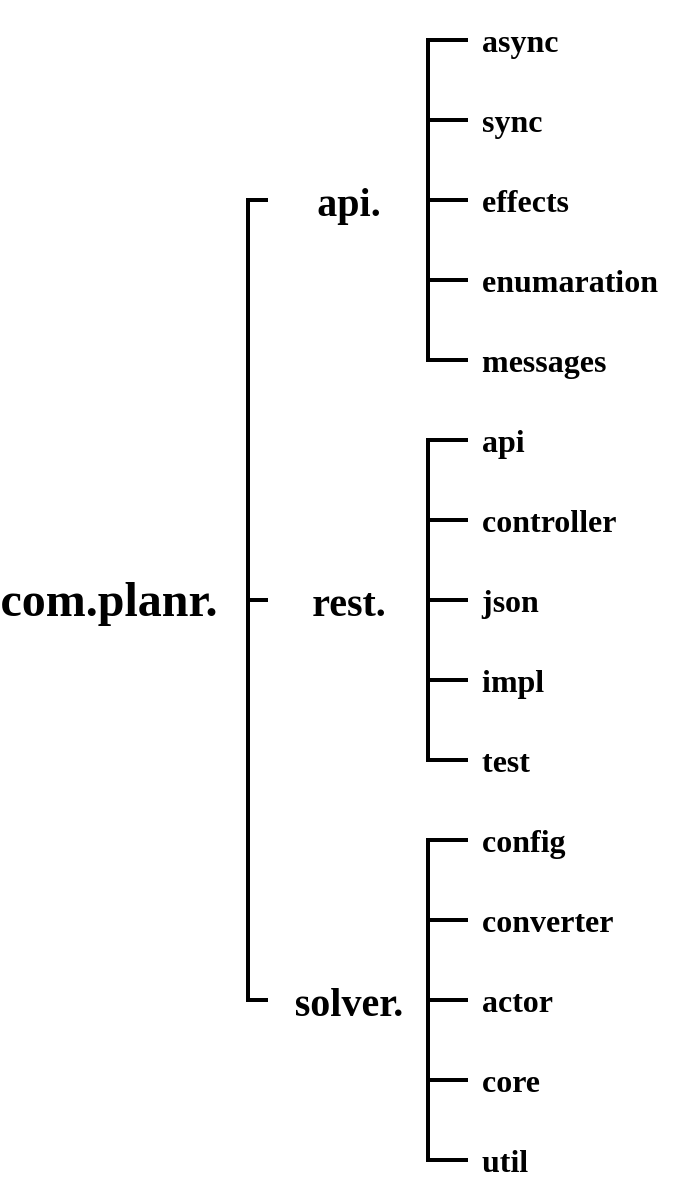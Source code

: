 <mxfile version="13.1.11" type="device"><diagram id="ngIZ1e6ELS9ttCaEDFRY" name="Page-1"><mxGraphModel dx="1038" dy="689" grid="1" gridSize="10" guides="1" tooltips="1" connect="1" arrows="1" fold="1" page="1" pageScale="1" pageWidth="850" pageHeight="1100" math="0" shadow="0"><root><mxCell id="0"/><mxCell id="1" parent="0"/><mxCell id="Xi9Ilkh7IHwF3Wx8EmoN-4" value="com.planr." style="text;strokeColor=none;fillColor=none;html=1;fontSize=24;fontStyle=1;verticalAlign=middle;align=center;fontFamily=Times New Roman;" vertex="1" parent="1"><mxGeometry x="90" y="300" width="100" height="40" as="geometry"/></mxCell><mxCell id="Xi9Ilkh7IHwF3Wx8EmoN-6" value="rest." style="text;strokeColor=none;fillColor=none;html=1;fontSize=20;fontStyle=1;verticalAlign=middle;align=center;fontFamily=Times New Roman;" vertex="1" parent="1"><mxGeometry x="210" y="300" width="100" height="40" as="geometry"/></mxCell><mxCell id="Xi9Ilkh7IHwF3Wx8EmoN-7" value="solver." style="text;strokeColor=none;fillColor=none;html=1;fontSize=20;fontStyle=1;verticalAlign=middle;align=center;fontFamily=Times New Roman;" vertex="1" parent="1"><mxGeometry x="210" y="500" width="100" height="40" as="geometry"/></mxCell><mxCell id="Xi9Ilkh7IHwF3Wx8EmoN-8" value="api." style="text;strokeColor=none;fillColor=none;html=1;fontSize=20;fontStyle=1;verticalAlign=middle;align=center;fontFamily=Times New Roman;" vertex="1" parent="1"><mxGeometry x="210" y="100" width="100" height="40" as="geometry"/></mxCell><mxCell id="Xi9Ilkh7IHwF3Wx8EmoN-10" value="" style="strokeWidth=2;html=1;shape=mxgraph.flowchart.annotation_1;align=left;pointerEvents=1;" vertex="1" parent="1"><mxGeometry x="300" y="160" width="20" height="40" as="geometry"/></mxCell><mxCell id="Xi9Ilkh7IHwF3Wx8EmoN-11" value="" style="strokeWidth=2;html=1;shape=mxgraph.flowchart.annotation_1;align=left;pointerEvents=1;" vertex="1" parent="1"><mxGeometry x="300" y="120" width="20" height="40" as="geometry"/></mxCell><mxCell id="Xi9Ilkh7IHwF3Wx8EmoN-12" value="" style="strokeWidth=2;html=1;shape=mxgraph.flowchart.annotation_1;align=left;pointerEvents=1;" vertex="1" parent="1"><mxGeometry x="210" y="320" width="10" height="200" as="geometry"/></mxCell><mxCell id="Xi9Ilkh7IHwF3Wx8EmoN-13" value="" style="strokeWidth=2;html=1;shape=mxgraph.flowchart.annotation_1;align=left;pointerEvents=1;" vertex="1" parent="1"><mxGeometry x="300" y="80" width="20" height="40" as="geometry"/></mxCell><mxCell id="Xi9Ilkh7IHwF3Wx8EmoN-14" value="" style="strokeWidth=2;html=1;shape=mxgraph.flowchart.annotation_1;align=left;pointerEvents=1;" vertex="1" parent="1"><mxGeometry x="210" y="120" width="10" height="200" as="geometry"/></mxCell><mxCell id="Xi9Ilkh7IHwF3Wx8EmoN-16" value="" style="strokeWidth=2;html=1;shape=mxgraph.flowchart.annotation_1;align=left;pointerEvents=1;" vertex="1" parent="1"><mxGeometry x="300" y="40" width="20" height="40" as="geometry"/></mxCell><mxCell id="Xi9Ilkh7IHwF3Wx8EmoN-17" value="" style="strokeWidth=2;html=1;shape=mxgraph.flowchart.annotation_1;align=left;pointerEvents=1;" vertex="1" parent="1"><mxGeometry x="300" y="360" width="20" height="40" as="geometry"/></mxCell><mxCell id="Xi9Ilkh7IHwF3Wx8EmoN-18" value="" style="strokeWidth=2;html=1;shape=mxgraph.flowchart.annotation_1;align=left;pointerEvents=1;" vertex="1" parent="1"><mxGeometry x="300" y="320" width="10" height="40" as="geometry"/></mxCell><mxCell id="Xi9Ilkh7IHwF3Wx8EmoN-19" value="" style="strokeWidth=2;html=1;shape=mxgraph.flowchart.annotation_1;align=left;pointerEvents=1;" vertex="1" parent="1"><mxGeometry x="300" y="280" width="20" height="40" as="geometry"/></mxCell><mxCell id="Xi9Ilkh7IHwF3Wx8EmoN-20" value="" style="strokeWidth=2;html=1;shape=mxgraph.flowchart.annotation_1;align=left;pointerEvents=1;" vertex="1" parent="1"><mxGeometry x="300" y="240" width="20" height="40" as="geometry"/></mxCell><mxCell id="Xi9Ilkh7IHwF3Wx8EmoN-21" value="" style="strokeWidth=2;html=1;shape=mxgraph.flowchart.annotation_1;align=left;pointerEvents=1;" vertex="1" parent="1"><mxGeometry x="300" y="560" width="20" height="40" as="geometry"/></mxCell><mxCell id="Xi9Ilkh7IHwF3Wx8EmoN-22" value="" style="strokeWidth=2;html=1;shape=mxgraph.flowchart.annotation_1;align=left;pointerEvents=1;" vertex="1" parent="1"><mxGeometry x="300" y="520" width="20" height="40" as="geometry"/></mxCell><mxCell id="Xi9Ilkh7IHwF3Wx8EmoN-23" value="" style="strokeWidth=2;html=1;shape=mxgraph.flowchart.annotation_1;align=left;pointerEvents=1;" vertex="1" parent="1"><mxGeometry x="300" y="480" width="20" height="40" as="geometry"/></mxCell><mxCell id="Xi9Ilkh7IHwF3Wx8EmoN-24" value="" style="strokeWidth=2;html=1;shape=mxgraph.flowchart.annotation_1;align=left;pointerEvents=1;" vertex="1" parent="1"><mxGeometry x="300" y="440" width="20" height="40" as="geometry"/></mxCell><mxCell id="Xi9Ilkh7IHwF3Wx8EmoN-25" value="async" style="text;strokeColor=none;fillColor=none;html=1;fontSize=16;fontStyle=1;verticalAlign=middle;align=left;fontFamily=Times New Roman;" vertex="1" parent="1"><mxGeometry x="325" y="20" width="100" height="40" as="geometry"/></mxCell><mxCell id="Xi9Ilkh7IHwF3Wx8EmoN-26" value="json" style="text;strokeColor=none;fillColor=none;html=1;fontSize=16;fontStyle=1;verticalAlign=middle;align=left;fontFamily=Times New Roman;" vertex="1" parent="1"><mxGeometry x="325" y="300" width="100" height="40" as="geometry"/></mxCell><mxCell id="Xi9Ilkh7IHwF3Wx8EmoN-27" value="impl" style="text;strokeColor=none;fillColor=none;html=1;fontSize=16;fontStyle=1;verticalAlign=middle;align=left;fontFamily=Times New Roman;" vertex="1" parent="1"><mxGeometry x="325" y="340" width="100" height="40" as="geometry"/></mxCell><mxCell id="Xi9Ilkh7IHwF3Wx8EmoN-28" value="test" style="text;strokeColor=none;fillColor=none;html=1;fontSize=16;fontStyle=1;verticalAlign=middle;align=left;fontFamily=Times New Roman;" vertex="1" parent="1"><mxGeometry x="325" y="380" width="100" height="40" as="geometry"/></mxCell><mxCell id="Xi9Ilkh7IHwF3Wx8EmoN-29" value="actor" style="text;strokeColor=none;fillColor=none;html=1;fontSize=16;fontStyle=1;verticalAlign=middle;align=left;fontFamily=Times New Roman;" vertex="1" parent="1"><mxGeometry x="325" y="500" width="100" height="40" as="geometry"/></mxCell><mxCell id="Xi9Ilkh7IHwF3Wx8EmoN-30" value="config" style="text;strokeColor=none;fillColor=none;html=1;fontSize=16;fontStyle=1;verticalAlign=middle;align=left;fontFamily=Times New Roman;" vertex="1" parent="1"><mxGeometry x="325" y="420" width="100" height="40" as="geometry"/></mxCell><mxCell id="Xi9Ilkh7IHwF3Wx8EmoN-31" value="converter" style="text;strokeColor=none;fillColor=none;html=1;fontSize=16;fontStyle=1;verticalAlign=middle;align=left;fontFamily=Times New Roman;" vertex="1" parent="1"><mxGeometry x="325" y="460" width="100" height="40" as="geometry"/></mxCell><mxCell id="Xi9Ilkh7IHwF3Wx8EmoN-32" value="core" style="text;strokeColor=none;fillColor=none;html=1;fontSize=16;fontStyle=1;verticalAlign=middle;align=left;fontFamily=Times New Roman;" vertex="1" parent="1"><mxGeometry x="325" y="540" width="100" height="40" as="geometry"/></mxCell><mxCell id="Xi9Ilkh7IHwF3Wx8EmoN-33" value="util" style="text;strokeColor=none;fillColor=none;html=1;fontSize=16;fontStyle=1;verticalAlign=middle;align=left;fontFamily=Times New Roman;" vertex="1" parent="1"><mxGeometry x="325" y="580" width="100" height="40" as="geometry"/></mxCell><mxCell id="Xi9Ilkh7IHwF3Wx8EmoN-34" value="enumaration" style="text;strokeColor=none;fillColor=none;html=1;fontSize=16;fontStyle=1;verticalAlign=middle;align=left;fontFamily=Times New Roman;" vertex="1" parent="1"><mxGeometry x="325" y="140" width="100" height="40" as="geometry"/></mxCell><mxCell id="Xi9Ilkh7IHwF3Wx8EmoN-35" value="messages" style="text;strokeColor=none;fillColor=none;html=1;fontSize=16;fontStyle=1;verticalAlign=middle;align=left;fontFamily=Times New Roman;" vertex="1" parent="1"><mxGeometry x="325" y="180" width="100" height="40" as="geometry"/></mxCell><mxCell id="Xi9Ilkh7IHwF3Wx8EmoN-36" value="sync" style="text;strokeColor=none;fillColor=none;html=1;fontSize=16;fontStyle=1;verticalAlign=middle;align=left;fontFamily=Times New Roman;" vertex="1" parent="1"><mxGeometry x="325" y="60" width="100" height="40" as="geometry"/></mxCell><mxCell id="Xi9Ilkh7IHwF3Wx8EmoN-37" value="api" style="text;strokeColor=none;fillColor=none;html=1;fontSize=16;fontStyle=1;verticalAlign=middle;align=left;fontFamily=Times New Roman;" vertex="1" parent="1"><mxGeometry x="325" y="220" width="100" height="40" as="geometry"/></mxCell><mxCell id="Xi9Ilkh7IHwF3Wx8EmoN-38" value="controller" style="text;strokeColor=none;fillColor=none;html=1;fontSize=16;fontStyle=1;verticalAlign=middle;align=left;fontFamily=Times New Roman;" vertex="1" parent="1"><mxGeometry x="325" y="260" width="100" height="40" as="geometry"/></mxCell><mxCell id="Xi9Ilkh7IHwF3Wx8EmoN-39" value="effects" style="text;strokeColor=none;fillColor=none;html=1;fontSize=16;fontStyle=1;verticalAlign=middle;align=left;fontFamily=Times New Roman;" vertex="1" parent="1"><mxGeometry x="325" y="100" width="100" height="40" as="geometry"/></mxCell></root></mxGraphModel></diagram></mxfile>